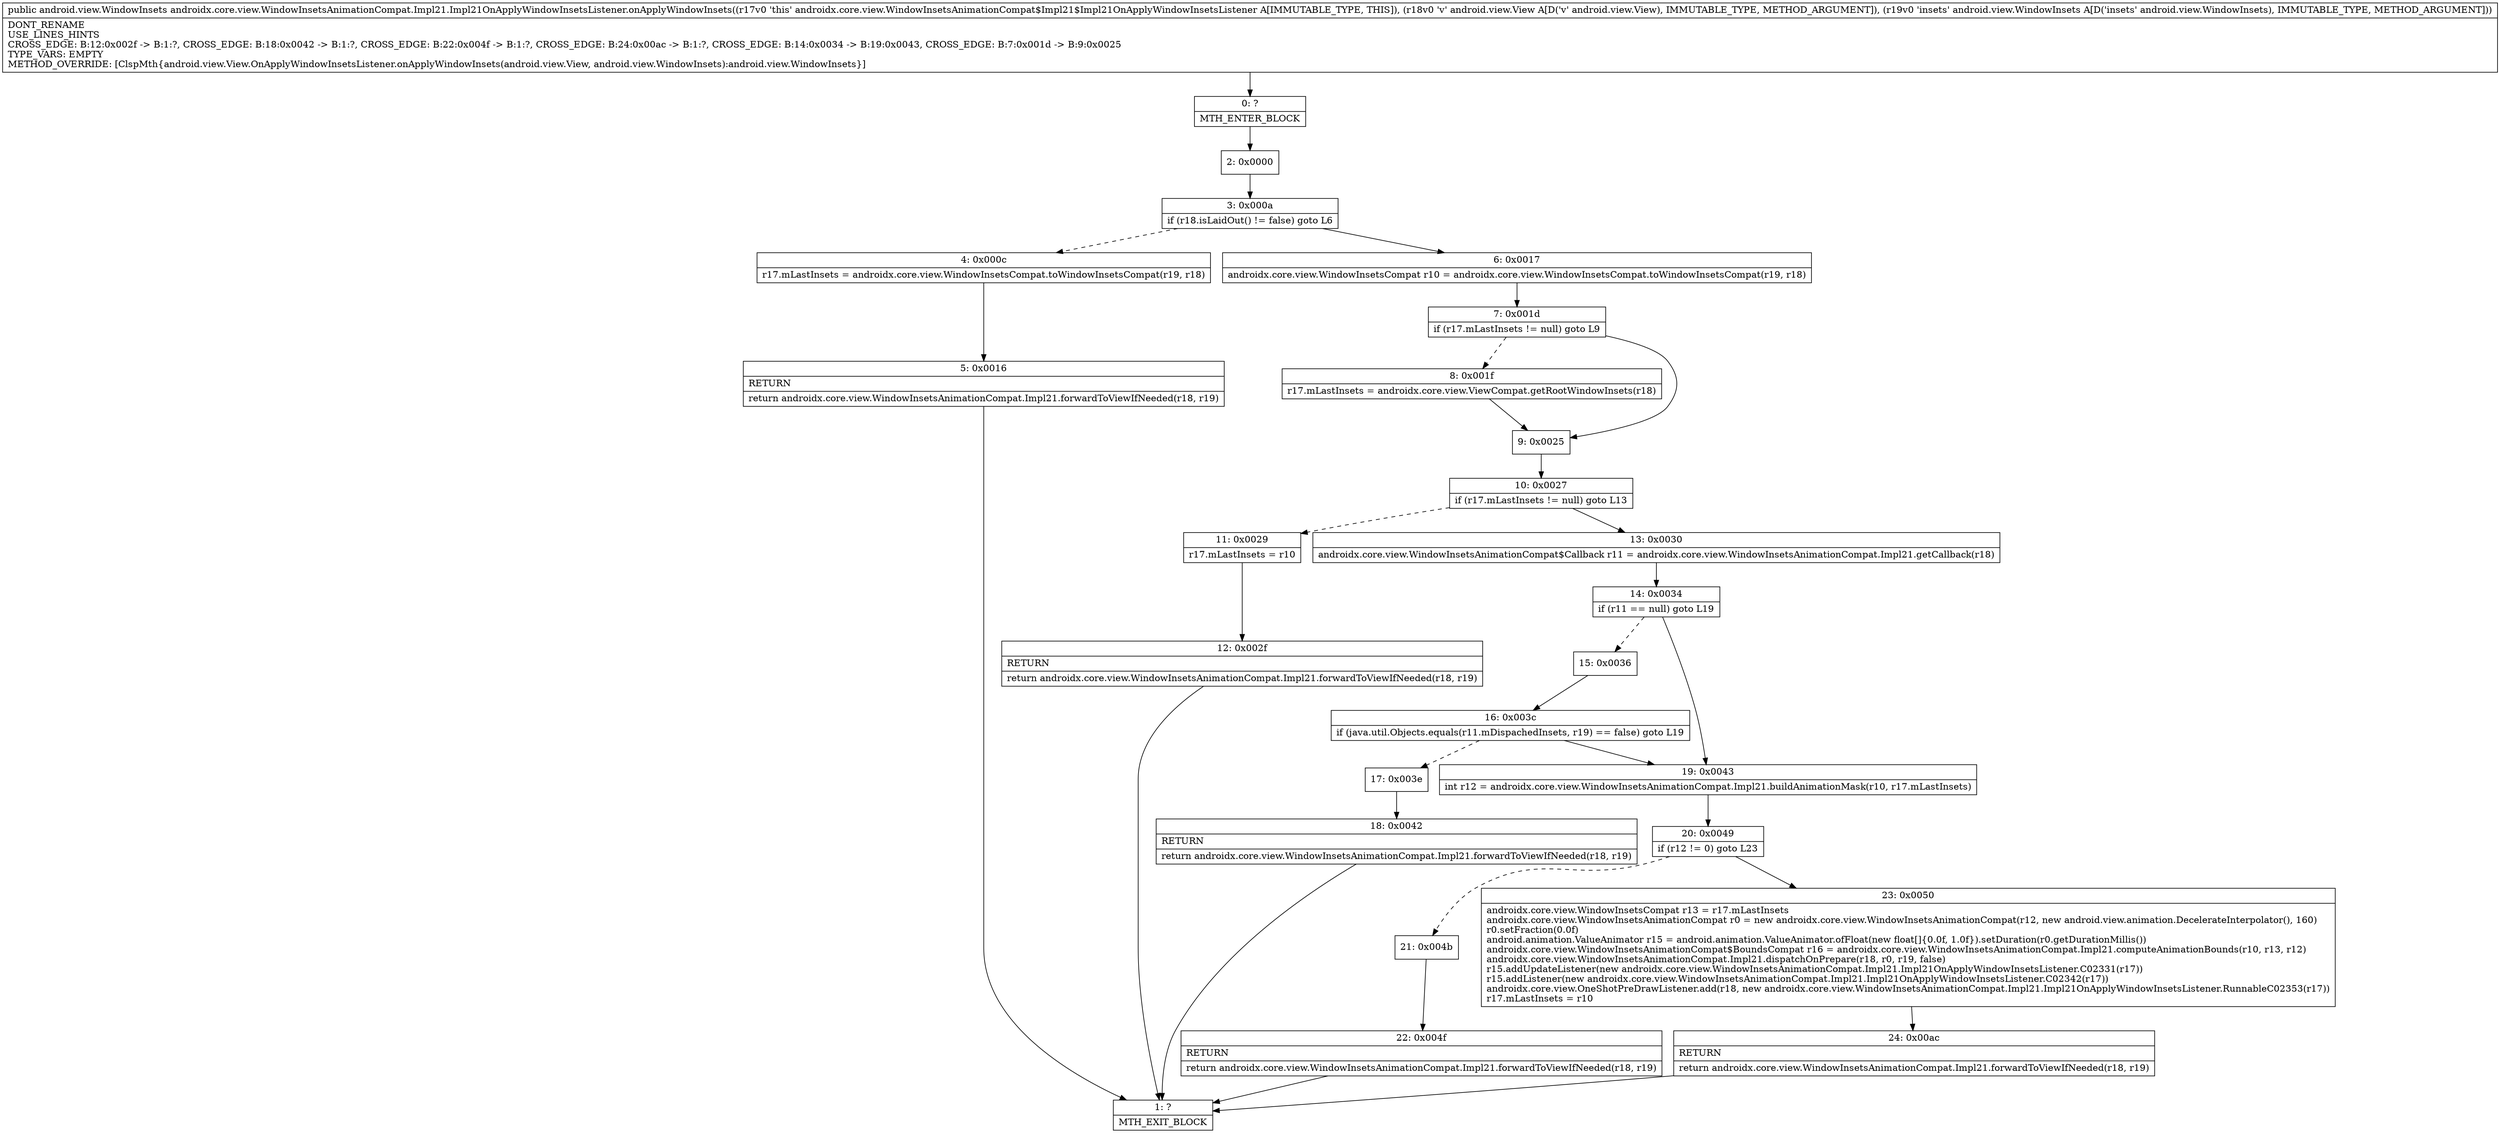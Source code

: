 digraph "CFG forandroidx.core.view.WindowInsetsAnimationCompat.Impl21.Impl21OnApplyWindowInsetsListener.onApplyWindowInsets(Landroid\/view\/View;Landroid\/view\/WindowInsets;)Landroid\/view\/WindowInsets;" {
Node_0 [shape=record,label="{0\:\ ?|MTH_ENTER_BLOCK\l}"];
Node_2 [shape=record,label="{2\:\ 0x0000}"];
Node_3 [shape=record,label="{3\:\ 0x000a|if (r18.isLaidOut() != false) goto L6\l}"];
Node_4 [shape=record,label="{4\:\ 0x000c|r17.mLastInsets = androidx.core.view.WindowInsetsCompat.toWindowInsetsCompat(r19, r18)\l}"];
Node_5 [shape=record,label="{5\:\ 0x0016|RETURN\l|return androidx.core.view.WindowInsetsAnimationCompat.Impl21.forwardToViewIfNeeded(r18, r19)\l}"];
Node_1 [shape=record,label="{1\:\ ?|MTH_EXIT_BLOCK\l}"];
Node_6 [shape=record,label="{6\:\ 0x0017|androidx.core.view.WindowInsetsCompat r10 = androidx.core.view.WindowInsetsCompat.toWindowInsetsCompat(r19, r18)\l}"];
Node_7 [shape=record,label="{7\:\ 0x001d|if (r17.mLastInsets != null) goto L9\l}"];
Node_8 [shape=record,label="{8\:\ 0x001f|r17.mLastInsets = androidx.core.view.ViewCompat.getRootWindowInsets(r18)\l}"];
Node_9 [shape=record,label="{9\:\ 0x0025}"];
Node_10 [shape=record,label="{10\:\ 0x0027|if (r17.mLastInsets != null) goto L13\l}"];
Node_11 [shape=record,label="{11\:\ 0x0029|r17.mLastInsets = r10\l}"];
Node_12 [shape=record,label="{12\:\ 0x002f|RETURN\l|return androidx.core.view.WindowInsetsAnimationCompat.Impl21.forwardToViewIfNeeded(r18, r19)\l}"];
Node_13 [shape=record,label="{13\:\ 0x0030|androidx.core.view.WindowInsetsAnimationCompat$Callback r11 = androidx.core.view.WindowInsetsAnimationCompat.Impl21.getCallback(r18)\l}"];
Node_14 [shape=record,label="{14\:\ 0x0034|if (r11 == null) goto L19\l}"];
Node_15 [shape=record,label="{15\:\ 0x0036}"];
Node_16 [shape=record,label="{16\:\ 0x003c|if (java.util.Objects.equals(r11.mDispachedInsets, r19) == false) goto L19\l}"];
Node_17 [shape=record,label="{17\:\ 0x003e}"];
Node_18 [shape=record,label="{18\:\ 0x0042|RETURN\l|return androidx.core.view.WindowInsetsAnimationCompat.Impl21.forwardToViewIfNeeded(r18, r19)\l}"];
Node_19 [shape=record,label="{19\:\ 0x0043|int r12 = androidx.core.view.WindowInsetsAnimationCompat.Impl21.buildAnimationMask(r10, r17.mLastInsets)\l}"];
Node_20 [shape=record,label="{20\:\ 0x0049|if (r12 != 0) goto L23\l}"];
Node_21 [shape=record,label="{21\:\ 0x004b}"];
Node_22 [shape=record,label="{22\:\ 0x004f|RETURN\l|return androidx.core.view.WindowInsetsAnimationCompat.Impl21.forwardToViewIfNeeded(r18, r19)\l}"];
Node_23 [shape=record,label="{23\:\ 0x0050|androidx.core.view.WindowInsetsCompat r13 = r17.mLastInsets\landroidx.core.view.WindowInsetsAnimationCompat r0 = new androidx.core.view.WindowInsetsAnimationCompat(r12, new android.view.animation.DecelerateInterpolator(), 160)\lr0.setFraction(0.0f)\landroid.animation.ValueAnimator r15 = android.animation.ValueAnimator.ofFloat(new float[]\{0.0f, 1.0f\}).setDuration(r0.getDurationMillis())\landroidx.core.view.WindowInsetsAnimationCompat$BoundsCompat r16 = androidx.core.view.WindowInsetsAnimationCompat.Impl21.computeAnimationBounds(r10, r13, r12)\landroidx.core.view.WindowInsetsAnimationCompat.Impl21.dispatchOnPrepare(r18, r0, r19, false)\lr15.addUpdateListener(new androidx.core.view.WindowInsetsAnimationCompat.Impl21.Impl21OnApplyWindowInsetsListener.C02331(r17))\lr15.addListener(new androidx.core.view.WindowInsetsAnimationCompat.Impl21.Impl21OnApplyWindowInsetsListener.C02342(r17))\landroidx.core.view.OneShotPreDrawListener.add(r18, new androidx.core.view.WindowInsetsAnimationCompat.Impl21.Impl21OnApplyWindowInsetsListener.RunnableC02353(r17))\lr17.mLastInsets = r10\l}"];
Node_24 [shape=record,label="{24\:\ 0x00ac|RETURN\l|return androidx.core.view.WindowInsetsAnimationCompat.Impl21.forwardToViewIfNeeded(r18, r19)\l}"];
MethodNode[shape=record,label="{public android.view.WindowInsets androidx.core.view.WindowInsetsAnimationCompat.Impl21.Impl21OnApplyWindowInsetsListener.onApplyWindowInsets((r17v0 'this' androidx.core.view.WindowInsetsAnimationCompat$Impl21$Impl21OnApplyWindowInsetsListener A[IMMUTABLE_TYPE, THIS]), (r18v0 'v' android.view.View A[D('v' android.view.View), IMMUTABLE_TYPE, METHOD_ARGUMENT]), (r19v0 'insets' android.view.WindowInsets A[D('insets' android.view.WindowInsets), IMMUTABLE_TYPE, METHOD_ARGUMENT]))  | DONT_RENAME\lUSE_LINES_HINTS\lCROSS_EDGE: B:12:0x002f \-\> B:1:?, CROSS_EDGE: B:18:0x0042 \-\> B:1:?, CROSS_EDGE: B:22:0x004f \-\> B:1:?, CROSS_EDGE: B:24:0x00ac \-\> B:1:?, CROSS_EDGE: B:14:0x0034 \-\> B:19:0x0043, CROSS_EDGE: B:7:0x001d \-\> B:9:0x0025\lTYPE_VARS: EMPTY\lMETHOD_OVERRIDE: [ClspMth\{android.view.View.OnApplyWindowInsetsListener.onApplyWindowInsets(android.view.View, android.view.WindowInsets):android.view.WindowInsets\}]\l}"];
MethodNode -> Node_0;Node_0 -> Node_2;
Node_2 -> Node_3;
Node_3 -> Node_4[style=dashed];
Node_3 -> Node_6;
Node_4 -> Node_5;
Node_5 -> Node_1;
Node_6 -> Node_7;
Node_7 -> Node_8[style=dashed];
Node_7 -> Node_9;
Node_8 -> Node_9;
Node_9 -> Node_10;
Node_10 -> Node_11[style=dashed];
Node_10 -> Node_13;
Node_11 -> Node_12;
Node_12 -> Node_1;
Node_13 -> Node_14;
Node_14 -> Node_15[style=dashed];
Node_14 -> Node_19;
Node_15 -> Node_16;
Node_16 -> Node_17[style=dashed];
Node_16 -> Node_19;
Node_17 -> Node_18;
Node_18 -> Node_1;
Node_19 -> Node_20;
Node_20 -> Node_21[style=dashed];
Node_20 -> Node_23;
Node_21 -> Node_22;
Node_22 -> Node_1;
Node_23 -> Node_24;
Node_24 -> Node_1;
}

